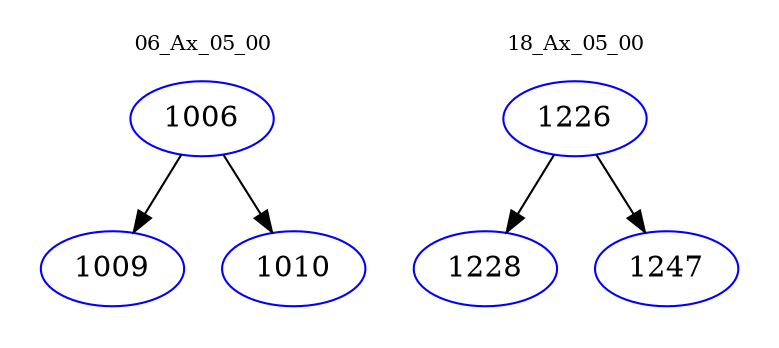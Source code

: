 digraph{
subgraph cluster_0 {
color = white
label = "06_Ax_05_00";
fontsize=10;
T0_1006 [label="1006", color="blue"]
T0_1006 -> T0_1009 [color="black"]
T0_1009 [label="1009", color="blue"]
T0_1006 -> T0_1010 [color="black"]
T0_1010 [label="1010", color="blue"]
}
subgraph cluster_1 {
color = white
label = "18_Ax_05_00";
fontsize=10;
T1_1226 [label="1226", color="blue"]
T1_1226 -> T1_1228 [color="black"]
T1_1228 [label="1228", color="blue"]
T1_1226 -> T1_1247 [color="black"]
T1_1247 [label="1247", color="blue"]
}
}
